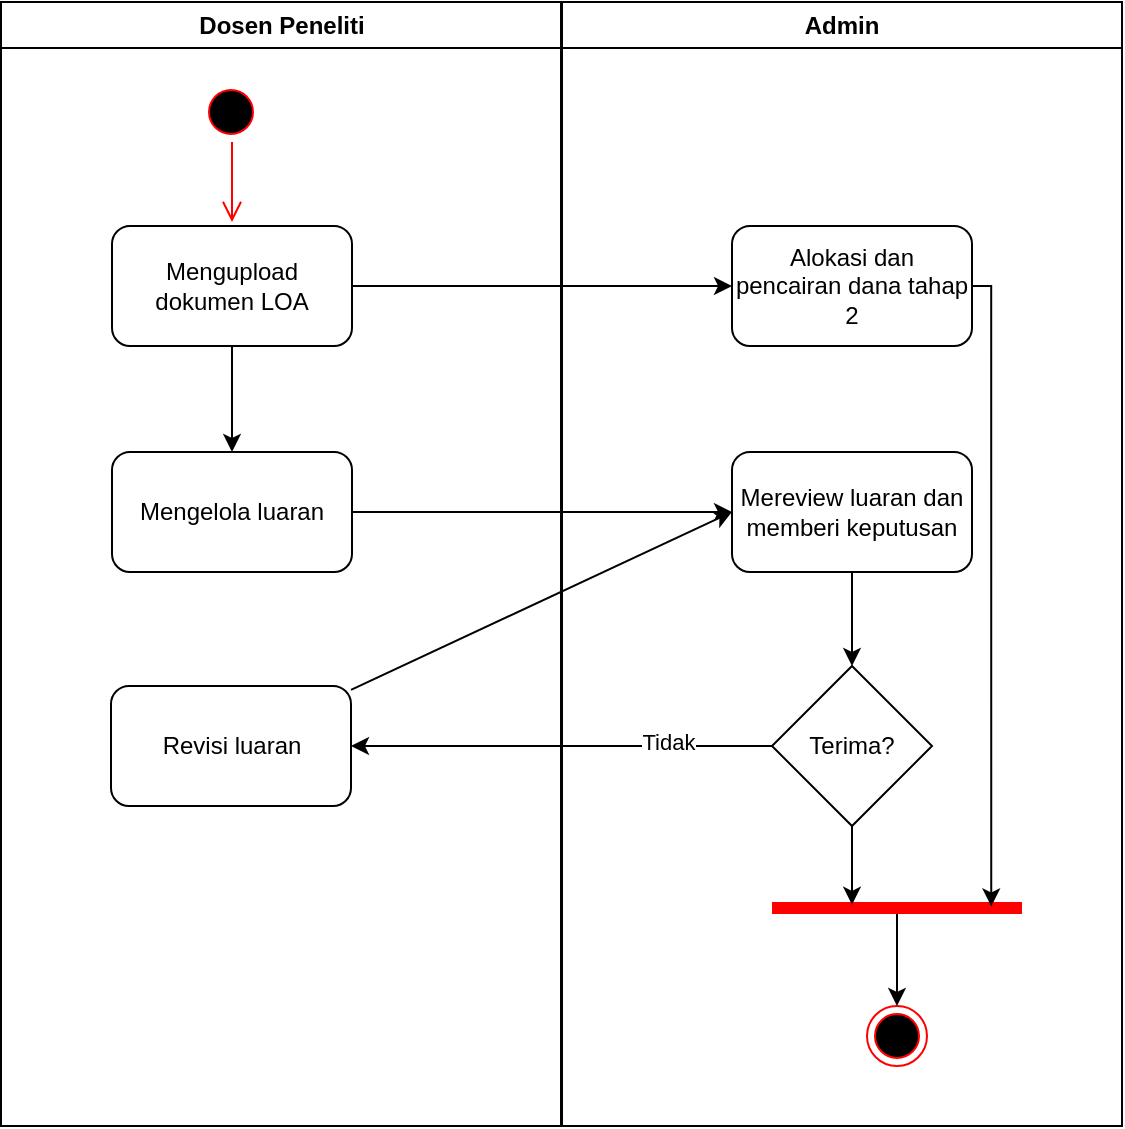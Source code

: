 <mxfile version="23.0.1" type="device">
  <diagram name="Page-1" id="e7e014a7-5840-1c2e-5031-d8a46d1fe8dd">
    <mxGraphModel dx="1050" dy="557" grid="1" gridSize="10" guides="1" tooltips="1" connect="1" arrows="1" fold="1" page="1" pageScale="1" pageWidth="1169" pageHeight="826" background="none" math="0" shadow="0">
      <root>
        <mxCell id="0" />
        <mxCell id="1" parent="0" />
        <mxCell id="2" value="Dosen Peneliti" style="swimlane;whiteSpace=wrap;startSize=23;" parent="1" vertex="1">
          <mxGeometry x="164.5" y="128" width="280" height="562" as="geometry" />
        </mxCell>
        <mxCell id="5" value="" style="ellipse;shape=startState;fillColor=#000000;strokeColor=#ff0000;" parent="2" vertex="1">
          <mxGeometry x="100" y="40" width="30" height="30" as="geometry" />
        </mxCell>
        <mxCell id="6" value="" style="edgeStyle=elbowEdgeStyle;elbow=horizontal;verticalAlign=bottom;endArrow=open;endSize=8;strokeColor=#FF0000;endFill=1;rounded=0" parent="2" source="5" edge="1">
          <mxGeometry x="100" y="40" as="geometry">
            <mxPoint x="115.5" y="110" as="targetPoint" />
          </mxGeometry>
        </mxCell>
        <mxCell id="KPRXrWKkbDJV77NKLv_I-49" style="edgeStyle=orthogonalEdgeStyle;rounded=0;orthogonalLoop=1;jettySize=auto;html=1;entryX=0.5;entryY=0;entryDx=0;entryDy=0;" edge="1" parent="2" source="KPRXrWKkbDJV77NKLv_I-38" target="KPRXrWKkbDJV77NKLv_I-44">
          <mxGeometry relative="1" as="geometry" />
        </mxCell>
        <mxCell id="KPRXrWKkbDJV77NKLv_I-38" value="Mengupload dokumen LOA" style="rounded=1;whiteSpace=wrap;html=1;" vertex="1" parent="2">
          <mxGeometry x="55.5" y="112" width="120" height="60" as="geometry" />
        </mxCell>
        <mxCell id="KPRXrWKkbDJV77NKLv_I-44" value="Mengelola luaran" style="rounded=1;whiteSpace=wrap;html=1;" vertex="1" parent="2">
          <mxGeometry x="55.5" y="225" width="120" height="60" as="geometry" />
        </mxCell>
        <mxCell id="KPRXrWKkbDJV77NKLv_I-51" value="Revisi luaran" style="rounded=1;whiteSpace=wrap;html=1;" vertex="1" parent="2">
          <mxGeometry x="55" y="342" width="120" height="60" as="geometry" />
        </mxCell>
        <mxCell id="3" value="Admin" style="swimlane;whiteSpace=wrap" parent="1" vertex="1">
          <mxGeometry x="445" y="128" width="280" height="562" as="geometry" />
        </mxCell>
        <mxCell id="19" value="" style="endArrow=open;strokeColor=#FF0000;endFill=1;rounded=0" parent="3" edge="1">
          <mxGeometry relative="1" as="geometry">
            <mxPoint x="75" y="270" as="sourcePoint" />
          </mxGeometry>
        </mxCell>
        <mxCell id="24" value="" style="endArrow=open;strokeColor=#FF0000;endFill=1;rounded=0" parent="3" edge="1">
          <mxGeometry relative="1" as="geometry">
            <mxPoint x="130" y="245" as="sourcePoint" />
          </mxGeometry>
        </mxCell>
        <mxCell id="KPRXrWKkbDJV77NKLv_I-40" value="Alokasi dan pencairan dana tahap 2" style="rounded=1;whiteSpace=wrap;html=1;" vertex="1" parent="3">
          <mxGeometry x="85" y="112" width="120" height="60" as="geometry" />
        </mxCell>
        <mxCell id="KPRXrWKkbDJV77NKLv_I-55" style="edgeStyle=orthogonalEdgeStyle;rounded=0;orthogonalLoop=1;jettySize=auto;html=1;entryX=0.5;entryY=0;entryDx=0;entryDy=0;" edge="1" parent="3" source="KPRXrWKkbDJV77NKLv_I-46" target="KPRXrWKkbDJV77NKLv_I-50">
          <mxGeometry relative="1" as="geometry" />
        </mxCell>
        <mxCell id="KPRXrWKkbDJV77NKLv_I-46" value="Mereview luaran dan memberi keputusan" style="rounded=1;whiteSpace=wrap;html=1;" vertex="1" parent="3">
          <mxGeometry x="85" y="225" width="120" height="60" as="geometry" />
        </mxCell>
        <mxCell id="KPRXrWKkbDJV77NKLv_I-50" value="Terima?" style="rhombus;whiteSpace=wrap;html=1;" vertex="1" parent="3">
          <mxGeometry x="105" y="332" width="80" height="80" as="geometry" />
        </mxCell>
        <mxCell id="38" value="" style="ellipse;shape=endState;fillColor=#000000;strokeColor=#ff0000" parent="3" vertex="1">
          <mxGeometry x="152.5" y="502" width="30" height="30" as="geometry" />
        </mxCell>
        <mxCell id="KPRXrWKkbDJV77NKLv_I-59" style="edgeStyle=orthogonalEdgeStyle;rounded=0;orthogonalLoop=1;jettySize=auto;html=1;entryX=0.5;entryY=0;entryDx=0;entryDy=0;" edge="1" parent="3" source="KPRXrWKkbDJV77NKLv_I-57" target="38">
          <mxGeometry relative="1" as="geometry" />
        </mxCell>
        <mxCell id="KPRXrWKkbDJV77NKLv_I-57" value="" style="shape=line;html=1;strokeWidth=6;strokeColor=#ff0000;" vertex="1" parent="3">
          <mxGeometry x="105" y="452" width="125" height="2" as="geometry" />
        </mxCell>
        <mxCell id="KPRXrWKkbDJV77NKLv_I-65" style="edgeStyle=orthogonalEdgeStyle;rounded=0;orthogonalLoop=1;jettySize=auto;html=1;entryX=0.32;entryY=-0.3;entryDx=0;entryDy=0;entryPerimeter=0;" edge="1" parent="3" source="KPRXrWKkbDJV77NKLv_I-50" target="KPRXrWKkbDJV77NKLv_I-57">
          <mxGeometry relative="1" as="geometry" />
        </mxCell>
        <mxCell id="KPRXrWKkbDJV77NKLv_I-66" style="edgeStyle=orthogonalEdgeStyle;rounded=0;orthogonalLoop=1;jettySize=auto;html=1;entryX=0.877;entryY=0.1;entryDx=0;entryDy=0;entryPerimeter=0;" edge="1" parent="3" source="KPRXrWKkbDJV77NKLv_I-40" target="KPRXrWKkbDJV77NKLv_I-57">
          <mxGeometry relative="1" as="geometry">
            <Array as="points">
              <mxPoint x="215" y="142" />
            </Array>
          </mxGeometry>
        </mxCell>
        <mxCell id="KPRXrWKkbDJV77NKLv_I-41" style="edgeStyle=orthogonalEdgeStyle;rounded=0;orthogonalLoop=1;jettySize=auto;html=1;entryX=0;entryY=0.5;entryDx=0;entryDy=0;" edge="1" parent="1" source="KPRXrWKkbDJV77NKLv_I-38" target="KPRXrWKkbDJV77NKLv_I-40">
          <mxGeometry relative="1" as="geometry" />
        </mxCell>
        <mxCell id="KPRXrWKkbDJV77NKLv_I-47" style="edgeStyle=orthogonalEdgeStyle;rounded=0;orthogonalLoop=1;jettySize=auto;html=1;exitX=1;exitY=0.5;exitDx=0;exitDy=0;entryX=0;entryY=0.5;entryDx=0;entryDy=0;" edge="1" parent="1" source="KPRXrWKkbDJV77NKLv_I-44" target="KPRXrWKkbDJV77NKLv_I-46">
          <mxGeometry relative="1" as="geometry" />
        </mxCell>
        <mxCell id="KPRXrWKkbDJV77NKLv_I-52" style="edgeStyle=orthogonalEdgeStyle;rounded=0;orthogonalLoop=1;jettySize=auto;html=1;entryX=1;entryY=0.5;entryDx=0;entryDy=0;" edge="1" parent="1" source="KPRXrWKkbDJV77NKLv_I-50" target="KPRXrWKkbDJV77NKLv_I-51">
          <mxGeometry relative="1" as="geometry" />
        </mxCell>
        <mxCell id="KPRXrWKkbDJV77NKLv_I-54" value="Tidak" style="edgeLabel;html=1;align=center;verticalAlign=middle;resizable=0;points=[];" vertex="1" connectable="0" parent="KPRXrWKkbDJV77NKLv_I-52">
          <mxGeometry x="-0.502" y="-2" relative="1" as="geometry">
            <mxPoint as="offset" />
          </mxGeometry>
        </mxCell>
        <mxCell id="KPRXrWKkbDJV77NKLv_I-53" style="rounded=0;orthogonalLoop=1;jettySize=auto;html=1;entryX=0;entryY=0.5;entryDx=0;entryDy=0;" edge="1" parent="1" source="KPRXrWKkbDJV77NKLv_I-51" target="KPRXrWKkbDJV77NKLv_I-46">
          <mxGeometry relative="1" as="geometry" />
        </mxCell>
      </root>
    </mxGraphModel>
  </diagram>
</mxfile>
